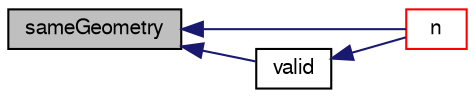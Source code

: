 digraph "sameGeometry"
{
  bgcolor="transparent";
  edge [fontname="FreeSans",fontsize="10",labelfontname="FreeSans",labelfontsize="10"];
  node [fontname="FreeSans",fontsize="10",shape=record];
  rankdir="LR";
  Node889 [label="sameGeometry",height=0.2,width=0.4,color="black", fillcolor="grey75", style="filled", fontcolor="black"];
  Node889 -> Node890 [dir="back",color="midnightblue",fontsize="10",style="solid",fontname="FreeSans"];
  Node890 [label="n",height=0.2,width=0.4,color="red",URL="$a21486.html#ab24331228025b2f3342513002540803b"];
  Node889 -> Node899 [dir="back",color="midnightblue",fontsize="10",style="solid",fontname="FreeSans"];
  Node899 [label="valid",height=0.2,width=0.4,color="black",URL="$a21486.html#aa4ad85c1548bba1f67ef9566c82f7baa",tooltip="Check whether origin has been changed at all or. "];
  Node899 -> Node890 [dir="back",color="midnightblue",fontsize="10",style="solid",fontname="FreeSans"];
}
